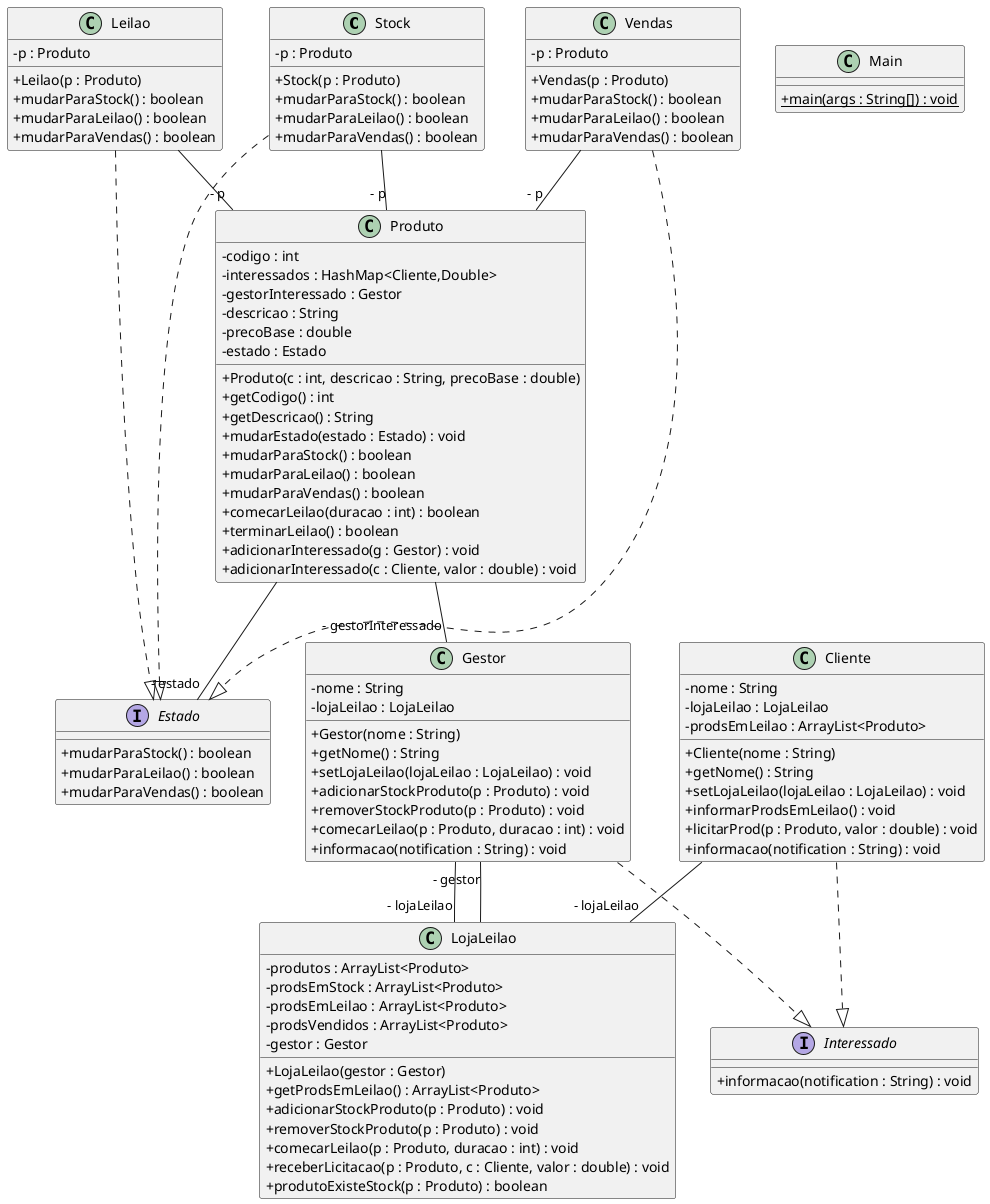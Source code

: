 @startuml
skinparam classAttributeIconSize 0
class Stock{
- p : Produto
+ Stock(p : Produto)
+ mudarParaStock() : boolean
+ mudarParaLeilao() : boolean
+ mudarParaVendas() : boolean
}
Stock ..|> Estado
class Cliente{
- nome : String
- lojaLeilao : LojaLeilao
- prodsEmLeilao : ArrayList<Produto>
+ Cliente(nome : String)
+ getNome() : String
+ setLojaLeilao(lojaLeilao : LojaLeilao) : void
+ informarProdsEmLeilao() : void
+ licitarProd(p : Produto, valor : double) : void
+ informacao(notification : String) : void
}
Cliente ..|> Interessado
class Produto{
- codigo : int
- interessados : HashMap<Cliente,Double>
- gestorInteressado : Gestor
- descricao : String
- precoBase : double
- estado : Estado
+ Produto(c : int, descricao : String, precoBase : double)
+ getCodigo() : int
+ getDescricao() : String
+ mudarEstado(estado : Estado) : void
+ mudarParaStock() : boolean
+ mudarParaLeilao() : boolean
+ mudarParaVendas() : boolean
+ comecarLeilao(duracao : int) : boolean
+ terminarLeilao() : boolean
+ adicionarInteressado(g : Gestor) : void
+ adicionarInteressado(c : Cliente, valor : double) : void
}
class Leilao{
- p : Produto
+ Leilao(p : Produto)
+ mudarParaStock() : boolean
+ mudarParaLeilao() : boolean
+ mudarParaVendas() : boolean
}
Leilao ..|> Estado
class LojaLeilao{
- produtos : ArrayList<Produto>
- prodsEmStock : ArrayList<Produto>
- prodsEmLeilao : ArrayList<Produto>
- prodsVendidos : ArrayList<Produto>
- gestor : Gestor
+ LojaLeilao(gestor : Gestor)
+ getProdsEmLeilao() : ArrayList<Produto>
+ adicionarStockProduto(p : Produto) : void
+ removerStockProduto(p : Produto) : void
+ comecarLeilao(p : Produto, duracao : int) : void
+ receberLicitacao(p : Produto, c : Cliente, valor : double) : void
+ produtoExisteStock(p : Produto) : boolean
}
class Vendas{
- p : Produto
+ Vendas(p : Produto)
+ mudarParaStock() : boolean
+ mudarParaLeilao() : boolean
+ mudarParaVendas() : boolean
}
Vendas ..|> Estado
class Main{
+ {static} main(args : String[]) : void
}
class Gestor{
- nome : String
- lojaLeilao : LojaLeilao
+ Gestor(nome : String)
+ getNome() : String
+ setLojaLeilao(lojaLeilao : LojaLeilao) : void
+ adicionarStockProduto(p : Produto) : void
+ removerStockProduto(p : Produto) : void
+ comecarLeilao(p : Produto, duracao : int) : void
+ informacao(notification : String) : void
}
Gestor ..|> Interessado
Stock--"- p" Produto
Cliente--"- lojaLeilao" LojaLeilao
Produto--"- gestorInteressado" Gestor
Produto--"- estado" Estado
Leilao--"- p" Produto
LojaLeilao--"- gestor" Gestor
Vendas--"- p" Produto
Gestor--"- lojaLeilao" LojaLeilao
interface Estado{
+ mudarParaStock() : boolean
+ mudarParaLeilao() : boolean
+ mudarParaVendas() : boolean
}
interface Interessado{
+ informacao(notification : String) : void
}
@enduml
